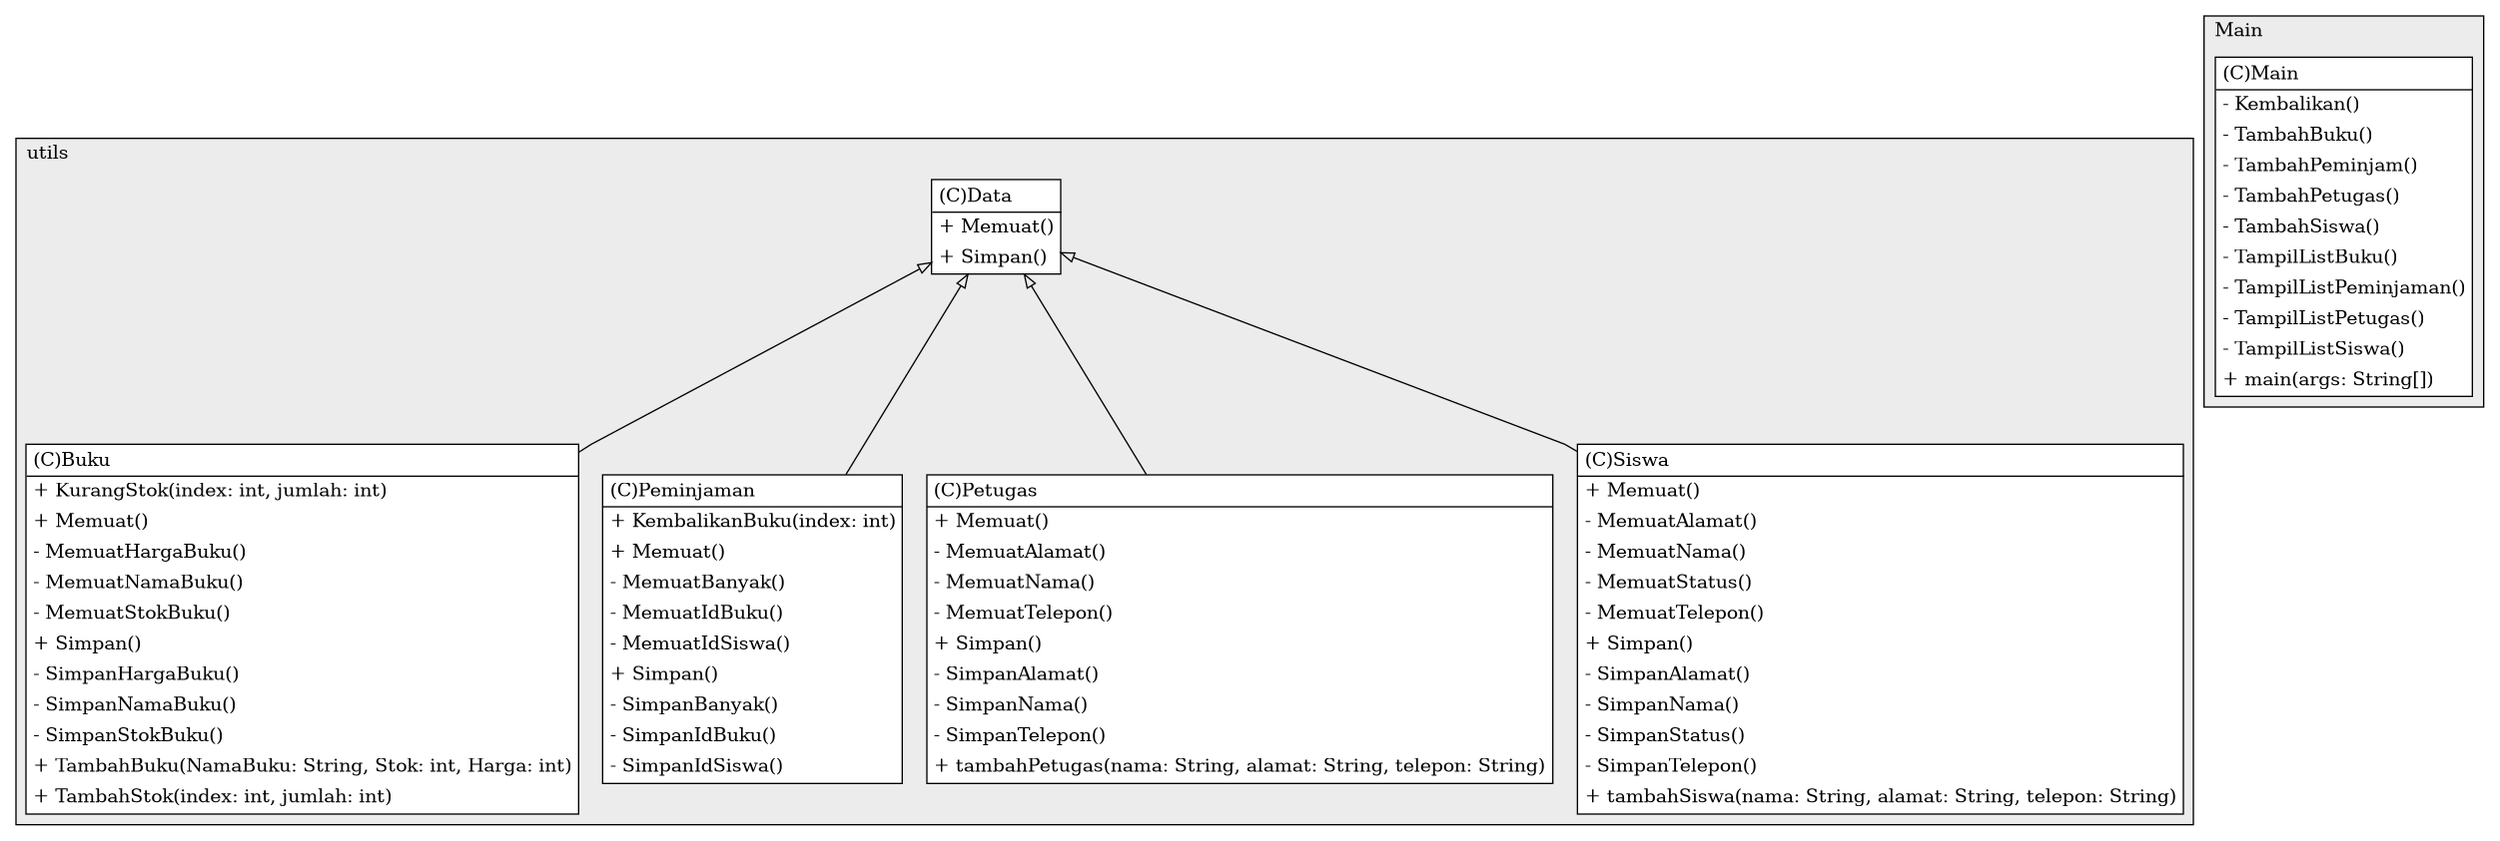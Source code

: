 @startuml

/' diagram meta data start
config=StructureConfiguration;
{
  "projectClassification": {
    "searchMode": "OpenProject", // OpenProject, AllProjects
    "includedProjects": "",
    "pathEndKeywords": "*.impl",
    "isClientPath": "",
    "isClientName": "",
    "isTestPath": "",
    "isTestName": "",
    "isMappingPath": "",
    "isMappingName": "",
    "isDataAccessPath": "",
    "isDataAccessName": "",
    "isDataStructurePath": "",
    "isDataStructureName": "",
    "isInterfaceStructuresPath": "",
    "isInterfaceStructuresName": "",
    "isEntryPointPath": "",
    "isEntryPointName": "",
    "treatFinalFieldsAsMandatory": false
  },
  "graphRestriction": {
    "classPackageExcludeFilter": "",
    "classPackageIncludeFilter": "",
    "classNameExcludeFilter": "",
    "classNameIncludeFilter": "",
    "methodNameExcludeFilter": "",
    "methodNameIncludeFilter": "",
    "removeByInheritance": "", // inheritance/annotation based filtering is done in a second step
    "removeByAnnotation": "",
    "removeByClassPackage": "", // cleanup the graph after inheritance/annotation based filtering is done
    "removeByClassName": "",
    "cutMappings": false,
    "cutEnum": true,
    "cutTests": true,
    "cutClient": true,
    "cutDataAccess": true,
    "cutInterfaceStructures": true,
    "cutDataStructures": true,
    "cutGetterAndSetter": true,
    "cutConstructors": true
  },
  "graphTraversal": {
    "forwardDepth": 3,
    "backwardDepth": 3,
    "classPackageExcludeFilter": "",
    "classPackageIncludeFilter": "",
    "classNameExcludeFilter": "",
    "classNameIncludeFilter": "",
    "methodNameExcludeFilter": "",
    "methodNameIncludeFilter": "",
    "hideMappings": false,
    "hideDataStructures": false,
    "hidePrivateMethods": true,
    "hideInterfaceCalls": true, // indirection: implementation -> interface (is hidden) -> implementation
    "onlyShowApplicationEntryPoints": false, // root node is included
    "useMethodCallsForStructureDiagram": "ForwardOnly" // ForwardOnly, BothDirections, No
  },
  "details": {
    "aggregation": "GroupByClass", // ByClass, GroupByClass, None
    "showClassGenericTypes": true,
    "showMethods": true,
    "showMethodParameterNames": true,
    "showMethodParameterTypes": true,
    "showMethodReturnType": true,
    "showPackageLevels": 2,
    "showDetailedClassStructure": true
  },
  "rootClass": "Main",
  "extensionCallbackMethod": "" // qualified.class.name#methodName - signature: public static String method(String)
}
diagram meta data end '/



digraph g {
    rankdir="TB"
    splines=polyline
    

'nodes 
subgraph cluster_111612081 { 
   	label=utils
	labeljust=l
	fillcolor="#ececec"
	style=filled
   
   Buku111612081[
	label=<<TABLE BORDER="1" CELLBORDER="0" CELLPADDING="4" CELLSPACING="0">
<TR><TD ALIGN="LEFT" >(C)Buku</TD></TR>
<HR/>
<TR><TD ALIGN="LEFT" >+ KurangStok(index: int, jumlah: int)</TD></TR>
<TR><TD ALIGN="LEFT" >+ Memuat()</TD></TR>
<TR><TD ALIGN="LEFT" >- MemuatHargaBuku()</TD></TR>
<TR><TD ALIGN="LEFT" >- MemuatNamaBuku()</TD></TR>
<TR><TD ALIGN="LEFT" >- MemuatStokBuku()</TD></TR>
<TR><TD ALIGN="LEFT" >+ Simpan()</TD></TR>
<TR><TD ALIGN="LEFT" >- SimpanHargaBuku()</TD></TR>
<TR><TD ALIGN="LEFT" >- SimpanNamaBuku()</TD></TR>
<TR><TD ALIGN="LEFT" >- SimpanStokBuku()</TD></TR>
<TR><TD ALIGN="LEFT" >+ TambahBuku(NamaBuku: String, Stok: int, Harga: int)</TD></TR>
<TR><TD ALIGN="LEFT" >+ TambahStok(index: int, jumlah: int)</TD></TR>
</TABLE>>
	style=filled
	margin=0
	shape=plaintext
	fillcolor="#FFFFFF"
];

Data111612081[
	label=<<TABLE BORDER="1" CELLBORDER="0" CELLPADDING="4" CELLSPACING="0">
<TR><TD ALIGN="LEFT" >(C)Data</TD></TR>
<HR/>
<TR><TD ALIGN="LEFT" >+ Memuat()</TD></TR>
<TR><TD ALIGN="LEFT" >+ Simpan()</TD></TR>
</TABLE>>
	style=filled
	margin=0
	shape=plaintext
	fillcolor="#FFFFFF"
];

Peminjaman111612081[
	label=<<TABLE BORDER="1" CELLBORDER="0" CELLPADDING="4" CELLSPACING="0">
<TR><TD ALIGN="LEFT" >(C)Peminjaman</TD></TR>
<HR/>
<TR><TD ALIGN="LEFT" >+ KembalikanBuku(index: int)</TD></TR>
<TR><TD ALIGN="LEFT" >+ Memuat()</TD></TR>
<TR><TD ALIGN="LEFT" >- MemuatBanyak()</TD></TR>
<TR><TD ALIGN="LEFT" >- MemuatIdBuku()</TD></TR>
<TR><TD ALIGN="LEFT" >- MemuatIdSiswa()</TD></TR>
<TR><TD ALIGN="LEFT" >+ Simpan()</TD></TR>
<TR><TD ALIGN="LEFT" >- SimpanBanyak()</TD></TR>
<TR><TD ALIGN="LEFT" >- SimpanIdBuku()</TD></TR>
<TR><TD ALIGN="LEFT" >- SimpanIdSiswa()</TD></TR>
</TABLE>>
	style=filled
	margin=0
	shape=plaintext
	fillcolor="#FFFFFF"
];

Petugas111612081[
	label=<<TABLE BORDER="1" CELLBORDER="0" CELLPADDING="4" CELLSPACING="0">
<TR><TD ALIGN="LEFT" >(C)Petugas</TD></TR>
<HR/>
<TR><TD ALIGN="LEFT" >+ Memuat()</TD></TR>
<TR><TD ALIGN="LEFT" >- MemuatAlamat()</TD></TR>
<TR><TD ALIGN="LEFT" >- MemuatNama()</TD></TR>
<TR><TD ALIGN="LEFT" >- MemuatTelepon()</TD></TR>
<TR><TD ALIGN="LEFT" >+ Simpan()</TD></TR>
<TR><TD ALIGN="LEFT" >- SimpanAlamat()</TD></TR>
<TR><TD ALIGN="LEFT" >- SimpanNama()</TD></TR>
<TR><TD ALIGN="LEFT" >- SimpanTelepon()</TD></TR>
<TR><TD ALIGN="LEFT" >+ tambahPetugas(nama: String, alamat: String, telepon: String)</TD></TR>
</TABLE>>
	style=filled
	margin=0
	shape=plaintext
	fillcolor="#FFFFFF"
];

Siswa111612081[
	label=<<TABLE BORDER="1" CELLBORDER="0" CELLPADDING="4" CELLSPACING="0">
<TR><TD ALIGN="LEFT" >(C)Siswa</TD></TR>
<HR/>
<TR><TD ALIGN="LEFT" >+ Memuat()</TD></TR>
<TR><TD ALIGN="LEFT" >- MemuatAlamat()</TD></TR>
<TR><TD ALIGN="LEFT" >- MemuatNama()</TD></TR>
<TR><TD ALIGN="LEFT" >- MemuatStatus()</TD></TR>
<TR><TD ALIGN="LEFT" >- MemuatTelepon()</TD></TR>
<TR><TD ALIGN="LEFT" >+ Simpan()</TD></TR>
<TR><TD ALIGN="LEFT" >- SimpanAlamat()</TD></TR>
<TR><TD ALIGN="LEFT" >- SimpanNama()</TD></TR>
<TR><TD ALIGN="LEFT" >- SimpanStatus()</TD></TR>
<TR><TD ALIGN="LEFT" >- SimpanTelepon()</TD></TR>
<TR><TD ALIGN="LEFT" >+ tambahSiswa(nama: String, alamat: String, telepon: String)</TD></TR>
</TABLE>>
	style=filled
	margin=0
	shape=plaintext
	fillcolor="#FFFFFF"
];
} 

subgraph cluster_2390489 { 
   	label=Main
	labeljust=l
	fillcolor="#ececec"
	style=filled
   
   Main2390489[
	label=<<TABLE BORDER="1" CELLBORDER="0" CELLPADDING="4" CELLSPACING="0">
<TR><TD ALIGN="LEFT" >(C)Main</TD></TR>
<HR/>
<TR><TD ALIGN="LEFT" >- Kembalikan()</TD></TR>
<TR><TD ALIGN="LEFT" >- TambahBuku()</TD></TR>
<TR><TD ALIGN="LEFT" >- TambahPeminjam()</TD></TR>
<TR><TD ALIGN="LEFT" >- TambahPetugas()</TD></TR>
<TR><TD ALIGN="LEFT" >- TambahSiswa()</TD></TR>
<TR><TD ALIGN="LEFT" >- TampilListBuku()</TD></TR>
<TR><TD ALIGN="LEFT" >- TampilListPeminjaman()</TD></TR>
<TR><TD ALIGN="LEFT" >- TampilListPetugas()</TD></TR>
<TR><TD ALIGN="LEFT" >- TampilListSiswa()</TD></TR>
<TR><TD ALIGN="LEFT" >+ main(args: String[])</TD></TR>
</TABLE>>
	style=filled
	margin=0
	shape=plaintext
	fillcolor="#FFFFFF"
];
} 

'edges    
Data111612081 -> Buku111612081[arrowhead=none, arrowtail=empty, dir=both];
Data111612081 -> Peminjaman111612081[arrowhead=none, arrowtail=empty, dir=both];
Data111612081 -> Petugas111612081[arrowhead=none, arrowtail=empty, dir=both];
Data111612081 -> Siswa111612081[arrowhead=none, arrowtail=empty, dir=both];
    
}
@enduml